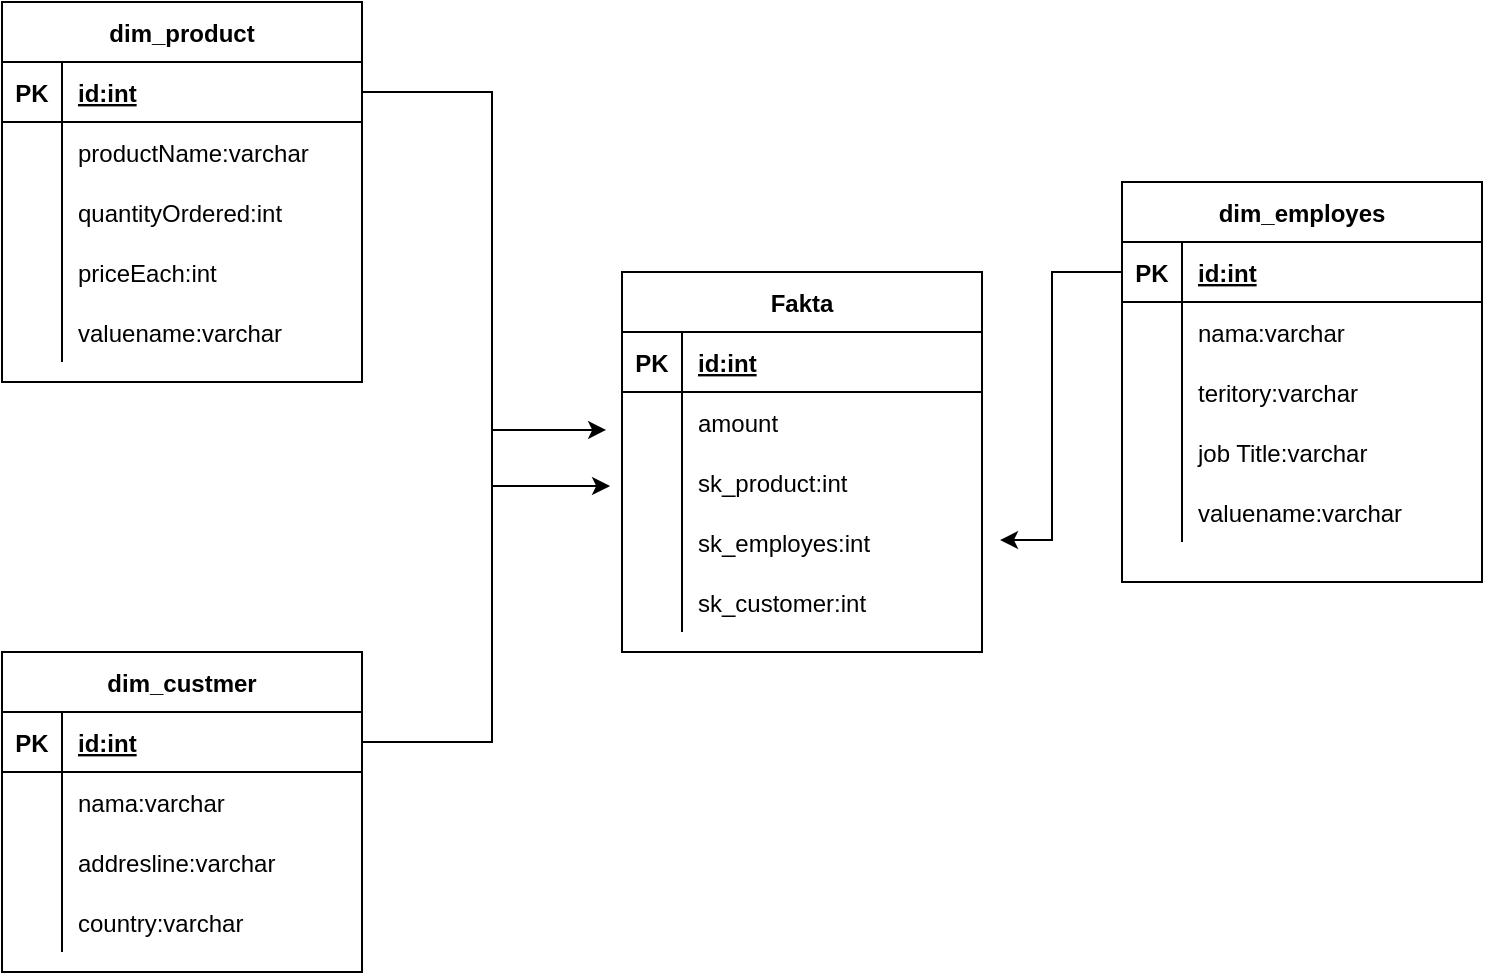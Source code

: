 <mxfile version="15.9.1" type="google"><diagram id="ZS36BG2CsanG9bImlWkZ" name="Page-1"><mxGraphModel dx="1102" dy="620" grid="1" gridSize="10" guides="1" tooltips="1" connect="1" arrows="1" fold="1" page="1" pageScale="1" pageWidth="827" pageHeight="1169" math="0" shadow="0"><root><mxCell id="0"/><mxCell id="1" parent="0"/><mxCell id="IKYtSpzJjspf9Ztew_GB-7" value="Fakta" style="shape=table;startSize=30;container=1;collapsible=1;childLayout=tableLayout;fixedRows=1;rowLines=0;fontStyle=1;align=center;resizeLast=1;" vertex="1" parent="1"><mxGeometry x="350" y="315" width="180" height="190" as="geometry"/></mxCell><mxCell id="IKYtSpzJjspf9Ztew_GB-8" value="" style="shape=partialRectangle;collapsible=0;dropTarget=0;pointerEvents=0;fillColor=none;top=0;left=0;bottom=1;right=0;points=[[0,0.5],[1,0.5]];portConstraint=eastwest;" vertex="1" parent="IKYtSpzJjspf9Ztew_GB-7"><mxGeometry y="30" width="180" height="30" as="geometry"/></mxCell><mxCell id="IKYtSpzJjspf9Ztew_GB-9" value="PK" style="shape=partialRectangle;connectable=0;fillColor=none;top=0;left=0;bottom=0;right=0;fontStyle=1;overflow=hidden;" vertex="1" parent="IKYtSpzJjspf9Ztew_GB-8"><mxGeometry width="30" height="30" as="geometry"><mxRectangle width="30" height="30" as="alternateBounds"/></mxGeometry></mxCell><mxCell id="IKYtSpzJjspf9Ztew_GB-10" value="id:int" style="shape=partialRectangle;connectable=0;fillColor=none;top=0;left=0;bottom=0;right=0;align=left;spacingLeft=6;fontStyle=5;overflow=hidden;" vertex="1" parent="IKYtSpzJjspf9Ztew_GB-8"><mxGeometry x="30" width="150" height="30" as="geometry"><mxRectangle width="150" height="30" as="alternateBounds"/></mxGeometry></mxCell><mxCell id="IKYtSpzJjspf9Ztew_GB-11" value="" style="shape=partialRectangle;collapsible=0;dropTarget=0;pointerEvents=0;fillColor=none;top=0;left=0;bottom=0;right=0;points=[[0,0.5],[1,0.5]];portConstraint=eastwest;" vertex="1" parent="IKYtSpzJjspf9Ztew_GB-7"><mxGeometry y="60" width="180" height="30" as="geometry"/></mxCell><mxCell id="IKYtSpzJjspf9Ztew_GB-12" value="" style="shape=partialRectangle;connectable=0;fillColor=none;top=0;left=0;bottom=0;right=0;editable=1;overflow=hidden;" vertex="1" parent="IKYtSpzJjspf9Ztew_GB-11"><mxGeometry width="30" height="30" as="geometry"><mxRectangle width="30" height="30" as="alternateBounds"/></mxGeometry></mxCell><mxCell id="IKYtSpzJjspf9Ztew_GB-13" value="amount" style="shape=partialRectangle;connectable=0;fillColor=none;top=0;left=0;bottom=0;right=0;align=left;spacingLeft=6;overflow=hidden;" vertex="1" parent="IKYtSpzJjspf9Ztew_GB-11"><mxGeometry x="30" width="150" height="30" as="geometry"><mxRectangle width="150" height="30" as="alternateBounds"/></mxGeometry></mxCell><mxCell id="IKYtSpzJjspf9Ztew_GB-14" value="" style="shape=partialRectangle;collapsible=0;dropTarget=0;pointerEvents=0;fillColor=none;top=0;left=0;bottom=0;right=0;points=[[0,0.5],[1,0.5]];portConstraint=eastwest;" vertex="1" parent="IKYtSpzJjspf9Ztew_GB-7"><mxGeometry y="90" width="180" height="30" as="geometry"/></mxCell><mxCell id="IKYtSpzJjspf9Ztew_GB-15" value="" style="shape=partialRectangle;connectable=0;fillColor=none;top=0;left=0;bottom=0;right=0;editable=1;overflow=hidden;" vertex="1" parent="IKYtSpzJjspf9Ztew_GB-14"><mxGeometry width="30" height="30" as="geometry"><mxRectangle width="30" height="30" as="alternateBounds"/></mxGeometry></mxCell><mxCell id="IKYtSpzJjspf9Ztew_GB-16" value="sk_product:int" style="shape=partialRectangle;connectable=0;fillColor=none;top=0;left=0;bottom=0;right=0;align=left;spacingLeft=6;overflow=hidden;" vertex="1" parent="IKYtSpzJjspf9Ztew_GB-14"><mxGeometry x="30" width="150" height="30" as="geometry"><mxRectangle width="150" height="30" as="alternateBounds"/></mxGeometry></mxCell><mxCell id="IKYtSpzJjspf9Ztew_GB-17" value="" style="shape=partialRectangle;collapsible=0;dropTarget=0;pointerEvents=0;fillColor=none;top=0;left=0;bottom=0;right=0;points=[[0,0.5],[1,0.5]];portConstraint=eastwest;" vertex="1" parent="IKYtSpzJjspf9Ztew_GB-7"><mxGeometry y="120" width="180" height="30" as="geometry"/></mxCell><mxCell id="IKYtSpzJjspf9Ztew_GB-18" value="" style="shape=partialRectangle;connectable=0;fillColor=none;top=0;left=0;bottom=0;right=0;editable=1;overflow=hidden;" vertex="1" parent="IKYtSpzJjspf9Ztew_GB-17"><mxGeometry width="30" height="30" as="geometry"><mxRectangle width="30" height="30" as="alternateBounds"/></mxGeometry></mxCell><mxCell id="IKYtSpzJjspf9Ztew_GB-19" value="sk_employes:int" style="shape=partialRectangle;connectable=0;fillColor=none;top=0;left=0;bottom=0;right=0;align=left;spacingLeft=6;overflow=hidden;" vertex="1" parent="IKYtSpzJjspf9Ztew_GB-17"><mxGeometry x="30" width="150" height="30" as="geometry"><mxRectangle width="150" height="30" as="alternateBounds"/></mxGeometry></mxCell><mxCell id="IKYtSpzJjspf9Ztew_GB-81" value="" style="shape=partialRectangle;collapsible=0;dropTarget=0;pointerEvents=0;fillColor=none;top=0;left=0;bottom=0;right=0;points=[[0,0.5],[1,0.5]];portConstraint=eastwest;" vertex="1" parent="IKYtSpzJjspf9Ztew_GB-7"><mxGeometry y="150" width="180" height="30" as="geometry"/></mxCell><mxCell id="IKYtSpzJjspf9Ztew_GB-82" value="" style="shape=partialRectangle;connectable=0;fillColor=none;top=0;left=0;bottom=0;right=0;editable=1;overflow=hidden;" vertex="1" parent="IKYtSpzJjspf9Ztew_GB-81"><mxGeometry width="30" height="30" as="geometry"><mxRectangle width="30" height="30" as="alternateBounds"/></mxGeometry></mxCell><mxCell id="IKYtSpzJjspf9Ztew_GB-83" value="sk_customer:int" style="shape=partialRectangle;connectable=0;fillColor=none;top=0;left=0;bottom=0;right=0;align=left;spacingLeft=6;overflow=hidden;" vertex="1" parent="IKYtSpzJjspf9Ztew_GB-81"><mxGeometry x="30" width="150" height="30" as="geometry"><mxRectangle width="150" height="30" as="alternateBounds"/></mxGeometry></mxCell><mxCell id="IKYtSpzJjspf9Ztew_GB-20" value="dim_product" style="shape=table;startSize=30;container=1;collapsible=1;childLayout=tableLayout;fixedRows=1;rowLines=0;fontStyle=1;align=center;resizeLast=1;" vertex="1" parent="1"><mxGeometry x="40" y="180" width="180" height="190" as="geometry"/></mxCell><mxCell id="IKYtSpzJjspf9Ztew_GB-21" value="" style="shape=partialRectangle;collapsible=0;dropTarget=0;pointerEvents=0;fillColor=none;top=0;left=0;bottom=1;right=0;points=[[0,0.5],[1,0.5]];portConstraint=eastwest;" vertex="1" parent="IKYtSpzJjspf9Ztew_GB-20"><mxGeometry y="30" width="180" height="30" as="geometry"/></mxCell><mxCell id="IKYtSpzJjspf9Ztew_GB-22" value="PK" style="shape=partialRectangle;connectable=0;fillColor=none;top=0;left=0;bottom=0;right=0;fontStyle=1;overflow=hidden;" vertex="1" parent="IKYtSpzJjspf9Ztew_GB-21"><mxGeometry width="30" height="30" as="geometry"><mxRectangle width="30" height="30" as="alternateBounds"/></mxGeometry></mxCell><mxCell id="IKYtSpzJjspf9Ztew_GB-23" value="id:int" style="shape=partialRectangle;connectable=0;fillColor=none;top=0;left=0;bottom=0;right=0;align=left;spacingLeft=6;fontStyle=5;overflow=hidden;" vertex="1" parent="IKYtSpzJjspf9Ztew_GB-21"><mxGeometry x="30" width="150" height="30" as="geometry"><mxRectangle width="150" height="30" as="alternateBounds"/></mxGeometry></mxCell><mxCell id="IKYtSpzJjspf9Ztew_GB-24" value="" style="shape=partialRectangle;collapsible=0;dropTarget=0;pointerEvents=0;fillColor=none;top=0;left=0;bottom=0;right=0;points=[[0,0.5],[1,0.5]];portConstraint=eastwest;" vertex="1" parent="IKYtSpzJjspf9Ztew_GB-20"><mxGeometry y="60" width="180" height="30" as="geometry"/></mxCell><mxCell id="IKYtSpzJjspf9Ztew_GB-25" value="" style="shape=partialRectangle;connectable=0;fillColor=none;top=0;left=0;bottom=0;right=0;editable=1;overflow=hidden;" vertex="1" parent="IKYtSpzJjspf9Ztew_GB-24"><mxGeometry width="30" height="30" as="geometry"><mxRectangle width="30" height="30" as="alternateBounds"/></mxGeometry></mxCell><mxCell id="IKYtSpzJjspf9Ztew_GB-26" value="productName:varchar" style="shape=partialRectangle;connectable=0;fillColor=none;top=0;left=0;bottom=0;right=0;align=left;spacingLeft=6;overflow=hidden;" vertex="1" parent="IKYtSpzJjspf9Ztew_GB-24"><mxGeometry x="30" width="150" height="30" as="geometry"><mxRectangle width="150" height="30" as="alternateBounds"/></mxGeometry></mxCell><mxCell id="IKYtSpzJjspf9Ztew_GB-27" value="" style="shape=partialRectangle;collapsible=0;dropTarget=0;pointerEvents=0;fillColor=none;top=0;left=0;bottom=0;right=0;points=[[0,0.5],[1,0.5]];portConstraint=eastwest;" vertex="1" parent="IKYtSpzJjspf9Ztew_GB-20"><mxGeometry y="90" width="180" height="30" as="geometry"/></mxCell><mxCell id="IKYtSpzJjspf9Ztew_GB-28" value="" style="shape=partialRectangle;connectable=0;fillColor=none;top=0;left=0;bottom=0;right=0;editable=1;overflow=hidden;" vertex="1" parent="IKYtSpzJjspf9Ztew_GB-27"><mxGeometry width="30" height="30" as="geometry"><mxRectangle width="30" height="30" as="alternateBounds"/></mxGeometry></mxCell><mxCell id="IKYtSpzJjspf9Ztew_GB-29" value="quantityOrdered:int" style="shape=partialRectangle;connectable=0;fillColor=none;top=0;left=0;bottom=0;right=0;align=left;spacingLeft=6;overflow=hidden;" vertex="1" parent="IKYtSpzJjspf9Ztew_GB-27"><mxGeometry x="30" width="150" height="30" as="geometry"><mxRectangle width="150" height="30" as="alternateBounds"/></mxGeometry></mxCell><mxCell id="IKYtSpzJjspf9Ztew_GB-30" value="" style="shape=partialRectangle;collapsible=0;dropTarget=0;pointerEvents=0;fillColor=none;top=0;left=0;bottom=0;right=0;points=[[0,0.5],[1,0.5]];portConstraint=eastwest;" vertex="1" parent="IKYtSpzJjspf9Ztew_GB-20"><mxGeometry y="120" width="180" height="30" as="geometry"/></mxCell><mxCell id="IKYtSpzJjspf9Ztew_GB-31" value="" style="shape=partialRectangle;connectable=0;fillColor=none;top=0;left=0;bottom=0;right=0;editable=1;overflow=hidden;" vertex="1" parent="IKYtSpzJjspf9Ztew_GB-30"><mxGeometry width="30" height="30" as="geometry"><mxRectangle width="30" height="30" as="alternateBounds"/></mxGeometry></mxCell><mxCell id="IKYtSpzJjspf9Ztew_GB-32" value="priceEach:int" style="shape=partialRectangle;connectable=0;fillColor=none;top=0;left=0;bottom=0;right=0;align=left;spacingLeft=6;overflow=hidden;" vertex="1" parent="IKYtSpzJjspf9Ztew_GB-30"><mxGeometry x="30" width="150" height="30" as="geometry"><mxRectangle width="150" height="30" as="alternateBounds"/></mxGeometry></mxCell><mxCell id="IKYtSpzJjspf9Ztew_GB-73" value="" style="shape=partialRectangle;collapsible=0;dropTarget=0;pointerEvents=0;fillColor=none;top=0;left=0;bottom=0;right=0;points=[[0,0.5],[1,0.5]];portConstraint=eastwest;" vertex="1" parent="IKYtSpzJjspf9Ztew_GB-20"><mxGeometry y="150" width="180" height="30" as="geometry"/></mxCell><mxCell id="IKYtSpzJjspf9Ztew_GB-74" value="" style="shape=partialRectangle;connectable=0;fillColor=none;top=0;left=0;bottom=0;right=0;editable=1;overflow=hidden;" vertex="1" parent="IKYtSpzJjspf9Ztew_GB-73"><mxGeometry width="30" height="30" as="geometry"><mxRectangle width="30" height="30" as="alternateBounds"/></mxGeometry></mxCell><mxCell id="IKYtSpzJjspf9Ztew_GB-75" value="valuename:varchar" style="shape=partialRectangle;connectable=0;fillColor=none;top=0;left=0;bottom=0;right=0;align=left;spacingLeft=6;overflow=hidden;" vertex="1" parent="IKYtSpzJjspf9Ztew_GB-73"><mxGeometry x="30" width="150" height="30" as="geometry"><mxRectangle width="150" height="30" as="alternateBounds"/></mxGeometry></mxCell><mxCell id="IKYtSpzJjspf9Ztew_GB-33" value="dim_custmer" style="shape=table;startSize=30;container=1;collapsible=1;childLayout=tableLayout;fixedRows=1;rowLines=0;fontStyle=1;align=center;resizeLast=1;" vertex="1" parent="1"><mxGeometry x="40" y="505" width="180" height="160" as="geometry"/></mxCell><mxCell id="IKYtSpzJjspf9Ztew_GB-34" value="" style="shape=partialRectangle;collapsible=0;dropTarget=0;pointerEvents=0;fillColor=none;top=0;left=0;bottom=1;right=0;points=[[0,0.5],[1,0.5]];portConstraint=eastwest;" vertex="1" parent="IKYtSpzJjspf9Ztew_GB-33"><mxGeometry y="30" width="180" height="30" as="geometry"/></mxCell><mxCell id="IKYtSpzJjspf9Ztew_GB-35" value="PK" style="shape=partialRectangle;connectable=0;fillColor=none;top=0;left=0;bottom=0;right=0;fontStyle=1;overflow=hidden;" vertex="1" parent="IKYtSpzJjspf9Ztew_GB-34"><mxGeometry width="30" height="30" as="geometry"><mxRectangle width="30" height="30" as="alternateBounds"/></mxGeometry></mxCell><mxCell id="IKYtSpzJjspf9Ztew_GB-36" value="id:int" style="shape=partialRectangle;connectable=0;fillColor=none;top=0;left=0;bottom=0;right=0;align=left;spacingLeft=6;fontStyle=5;overflow=hidden;" vertex="1" parent="IKYtSpzJjspf9Ztew_GB-34"><mxGeometry x="30" width="150" height="30" as="geometry"><mxRectangle width="150" height="30" as="alternateBounds"/></mxGeometry></mxCell><mxCell id="IKYtSpzJjspf9Ztew_GB-37" value="" style="shape=partialRectangle;collapsible=0;dropTarget=0;pointerEvents=0;fillColor=none;top=0;left=0;bottom=0;right=0;points=[[0,0.5],[1,0.5]];portConstraint=eastwest;" vertex="1" parent="IKYtSpzJjspf9Ztew_GB-33"><mxGeometry y="60" width="180" height="30" as="geometry"/></mxCell><mxCell id="IKYtSpzJjspf9Ztew_GB-38" value="" style="shape=partialRectangle;connectable=0;fillColor=none;top=0;left=0;bottom=0;right=0;editable=1;overflow=hidden;" vertex="1" parent="IKYtSpzJjspf9Ztew_GB-37"><mxGeometry width="30" height="30" as="geometry"><mxRectangle width="30" height="30" as="alternateBounds"/></mxGeometry></mxCell><mxCell id="IKYtSpzJjspf9Ztew_GB-39" value="nama:varchar" style="shape=partialRectangle;connectable=0;fillColor=none;top=0;left=0;bottom=0;right=0;align=left;spacingLeft=6;overflow=hidden;" vertex="1" parent="IKYtSpzJjspf9Ztew_GB-37"><mxGeometry x="30" width="150" height="30" as="geometry"><mxRectangle width="150" height="30" as="alternateBounds"/></mxGeometry></mxCell><mxCell id="IKYtSpzJjspf9Ztew_GB-40" value="" style="shape=partialRectangle;collapsible=0;dropTarget=0;pointerEvents=0;fillColor=none;top=0;left=0;bottom=0;right=0;points=[[0,0.5],[1,0.5]];portConstraint=eastwest;" vertex="1" parent="IKYtSpzJjspf9Ztew_GB-33"><mxGeometry y="90" width="180" height="30" as="geometry"/></mxCell><mxCell id="IKYtSpzJjspf9Ztew_GB-41" value="" style="shape=partialRectangle;connectable=0;fillColor=none;top=0;left=0;bottom=0;right=0;editable=1;overflow=hidden;" vertex="1" parent="IKYtSpzJjspf9Ztew_GB-40"><mxGeometry width="30" height="30" as="geometry"><mxRectangle width="30" height="30" as="alternateBounds"/></mxGeometry></mxCell><mxCell id="IKYtSpzJjspf9Ztew_GB-42" value="addresline:varchar" style="shape=partialRectangle;connectable=0;fillColor=none;top=0;left=0;bottom=0;right=0;align=left;spacingLeft=6;overflow=hidden;" vertex="1" parent="IKYtSpzJjspf9Ztew_GB-40"><mxGeometry x="30" width="150" height="30" as="geometry"><mxRectangle width="150" height="30" as="alternateBounds"/></mxGeometry></mxCell><mxCell id="IKYtSpzJjspf9Ztew_GB-43" value="" style="shape=partialRectangle;collapsible=0;dropTarget=0;pointerEvents=0;fillColor=none;top=0;left=0;bottom=0;right=0;points=[[0,0.5],[1,0.5]];portConstraint=eastwest;" vertex="1" parent="IKYtSpzJjspf9Ztew_GB-33"><mxGeometry y="120" width="180" height="30" as="geometry"/></mxCell><mxCell id="IKYtSpzJjspf9Ztew_GB-44" value="" style="shape=partialRectangle;connectable=0;fillColor=none;top=0;left=0;bottom=0;right=0;editable=1;overflow=hidden;" vertex="1" parent="IKYtSpzJjspf9Ztew_GB-43"><mxGeometry width="30" height="30" as="geometry"><mxRectangle width="30" height="30" as="alternateBounds"/></mxGeometry></mxCell><mxCell id="IKYtSpzJjspf9Ztew_GB-45" value="country:varchar" style="shape=partialRectangle;connectable=0;fillColor=none;top=0;left=0;bottom=0;right=0;align=left;spacingLeft=6;overflow=hidden;" vertex="1" parent="IKYtSpzJjspf9Ztew_GB-43"><mxGeometry x="30" width="150" height="30" as="geometry"><mxRectangle width="150" height="30" as="alternateBounds"/></mxGeometry></mxCell><mxCell id="IKYtSpzJjspf9Ztew_GB-46" value="dim_employes" style="shape=table;startSize=30;container=1;collapsible=1;childLayout=tableLayout;fixedRows=1;rowLines=0;fontStyle=1;align=center;resizeLast=1;" vertex="1" parent="1"><mxGeometry x="600" y="270" width="180" height="200" as="geometry"/></mxCell><mxCell id="IKYtSpzJjspf9Ztew_GB-47" value="" style="shape=partialRectangle;collapsible=0;dropTarget=0;pointerEvents=0;fillColor=none;top=0;left=0;bottom=1;right=0;points=[[0,0.5],[1,0.5]];portConstraint=eastwest;" vertex="1" parent="IKYtSpzJjspf9Ztew_GB-46"><mxGeometry y="30" width="180" height="30" as="geometry"/></mxCell><mxCell id="IKYtSpzJjspf9Ztew_GB-48" value="PK" style="shape=partialRectangle;connectable=0;fillColor=none;top=0;left=0;bottom=0;right=0;fontStyle=1;overflow=hidden;" vertex="1" parent="IKYtSpzJjspf9Ztew_GB-47"><mxGeometry width="30" height="30" as="geometry"><mxRectangle width="30" height="30" as="alternateBounds"/></mxGeometry></mxCell><mxCell id="IKYtSpzJjspf9Ztew_GB-49" value="id:int" style="shape=partialRectangle;connectable=0;fillColor=none;top=0;left=0;bottom=0;right=0;align=left;spacingLeft=6;fontStyle=5;overflow=hidden;" vertex="1" parent="IKYtSpzJjspf9Ztew_GB-47"><mxGeometry x="30" width="150" height="30" as="geometry"><mxRectangle width="150" height="30" as="alternateBounds"/></mxGeometry></mxCell><mxCell id="IKYtSpzJjspf9Ztew_GB-50" value="" style="shape=partialRectangle;collapsible=0;dropTarget=0;pointerEvents=0;fillColor=none;top=0;left=0;bottom=0;right=0;points=[[0,0.5],[1,0.5]];portConstraint=eastwest;" vertex="1" parent="IKYtSpzJjspf9Ztew_GB-46"><mxGeometry y="60" width="180" height="30" as="geometry"/></mxCell><mxCell id="IKYtSpzJjspf9Ztew_GB-51" value="" style="shape=partialRectangle;connectable=0;fillColor=none;top=0;left=0;bottom=0;right=0;editable=1;overflow=hidden;" vertex="1" parent="IKYtSpzJjspf9Ztew_GB-50"><mxGeometry width="30" height="30" as="geometry"><mxRectangle width="30" height="30" as="alternateBounds"/></mxGeometry></mxCell><mxCell id="IKYtSpzJjspf9Ztew_GB-52" value="nama:varchar" style="shape=partialRectangle;connectable=0;fillColor=none;top=0;left=0;bottom=0;right=0;align=left;spacingLeft=6;overflow=hidden;" vertex="1" parent="IKYtSpzJjspf9Ztew_GB-50"><mxGeometry x="30" width="150" height="30" as="geometry"><mxRectangle width="150" height="30" as="alternateBounds"/></mxGeometry></mxCell><mxCell id="IKYtSpzJjspf9Ztew_GB-53" value="" style="shape=partialRectangle;collapsible=0;dropTarget=0;pointerEvents=0;fillColor=none;top=0;left=0;bottom=0;right=0;points=[[0,0.5],[1,0.5]];portConstraint=eastwest;" vertex="1" parent="IKYtSpzJjspf9Ztew_GB-46"><mxGeometry y="90" width="180" height="30" as="geometry"/></mxCell><mxCell id="IKYtSpzJjspf9Ztew_GB-54" value="" style="shape=partialRectangle;connectable=0;fillColor=none;top=0;left=0;bottom=0;right=0;editable=1;overflow=hidden;" vertex="1" parent="IKYtSpzJjspf9Ztew_GB-53"><mxGeometry width="30" height="30" as="geometry"><mxRectangle width="30" height="30" as="alternateBounds"/></mxGeometry></mxCell><mxCell id="IKYtSpzJjspf9Ztew_GB-55" value="teritory:varchar" style="shape=partialRectangle;connectable=0;fillColor=none;top=0;left=0;bottom=0;right=0;align=left;spacingLeft=6;overflow=hidden;" vertex="1" parent="IKYtSpzJjspf9Ztew_GB-53"><mxGeometry x="30" width="150" height="30" as="geometry"><mxRectangle width="150" height="30" as="alternateBounds"/></mxGeometry></mxCell><mxCell id="IKYtSpzJjspf9Ztew_GB-56" value="" style="shape=partialRectangle;collapsible=0;dropTarget=0;pointerEvents=0;fillColor=none;top=0;left=0;bottom=0;right=0;points=[[0,0.5],[1,0.5]];portConstraint=eastwest;" vertex="1" parent="IKYtSpzJjspf9Ztew_GB-46"><mxGeometry y="120" width="180" height="30" as="geometry"/></mxCell><mxCell id="IKYtSpzJjspf9Ztew_GB-57" value="" style="shape=partialRectangle;connectable=0;fillColor=none;top=0;left=0;bottom=0;right=0;editable=1;overflow=hidden;" vertex="1" parent="IKYtSpzJjspf9Ztew_GB-56"><mxGeometry width="30" height="30" as="geometry"><mxRectangle width="30" height="30" as="alternateBounds"/></mxGeometry></mxCell><mxCell id="IKYtSpzJjspf9Ztew_GB-58" value="job Title:varchar" style="shape=partialRectangle;connectable=0;fillColor=none;top=0;left=0;bottom=0;right=0;align=left;spacingLeft=6;overflow=hidden;" vertex="1" parent="IKYtSpzJjspf9Ztew_GB-56"><mxGeometry x="30" width="150" height="30" as="geometry"><mxRectangle width="150" height="30" as="alternateBounds"/></mxGeometry></mxCell><mxCell id="IKYtSpzJjspf9Ztew_GB-59" value="" style="shape=partialRectangle;collapsible=0;dropTarget=0;pointerEvents=0;fillColor=none;top=0;left=0;bottom=0;right=0;points=[[0,0.5],[1,0.5]];portConstraint=eastwest;" vertex="1" parent="IKYtSpzJjspf9Ztew_GB-46"><mxGeometry y="150" width="180" height="30" as="geometry"/></mxCell><mxCell id="IKYtSpzJjspf9Ztew_GB-60" value="" style="shape=partialRectangle;connectable=0;fillColor=none;top=0;left=0;bottom=0;right=0;editable=1;overflow=hidden;" vertex="1" parent="IKYtSpzJjspf9Ztew_GB-59"><mxGeometry width="30" height="30" as="geometry"><mxRectangle width="30" height="30" as="alternateBounds"/></mxGeometry></mxCell><mxCell id="IKYtSpzJjspf9Ztew_GB-61" value="valuename:varchar" style="shape=partialRectangle;connectable=0;fillColor=none;top=0;left=0;bottom=0;right=0;align=left;spacingLeft=6;overflow=hidden;" vertex="1" parent="IKYtSpzJjspf9Ztew_GB-59"><mxGeometry x="30" width="150" height="30" as="geometry"><mxRectangle width="150" height="30" as="alternateBounds"/></mxGeometry></mxCell><mxCell id="IKYtSpzJjspf9Ztew_GB-78" style="edgeStyle=orthogonalEdgeStyle;rounded=0;orthogonalLoop=1;jettySize=auto;html=1;entryX=-0.033;entryY=0.567;entryDx=0;entryDy=0;entryPerimeter=0;" edge="1" parent="1" source="IKYtSpzJjspf9Ztew_GB-21" target="IKYtSpzJjspf9Ztew_GB-14"><mxGeometry relative="1" as="geometry"/></mxCell><mxCell id="IKYtSpzJjspf9Ztew_GB-79" style="edgeStyle=orthogonalEdgeStyle;rounded=0;orthogonalLoop=1;jettySize=auto;html=1;entryX=-0.044;entryY=0.633;entryDx=0;entryDy=0;entryPerimeter=0;" edge="1" parent="1" source="IKYtSpzJjspf9Ztew_GB-34" target="IKYtSpzJjspf9Ztew_GB-11"><mxGeometry relative="1" as="geometry"/></mxCell><mxCell id="IKYtSpzJjspf9Ztew_GB-80" style="edgeStyle=orthogonalEdgeStyle;rounded=0;orthogonalLoop=1;jettySize=auto;html=1;entryX=1.05;entryY=0.467;entryDx=0;entryDy=0;entryPerimeter=0;" edge="1" parent="1" source="IKYtSpzJjspf9Ztew_GB-47" target="IKYtSpzJjspf9Ztew_GB-17"><mxGeometry relative="1" as="geometry"/></mxCell></root></mxGraphModel></diagram></mxfile>